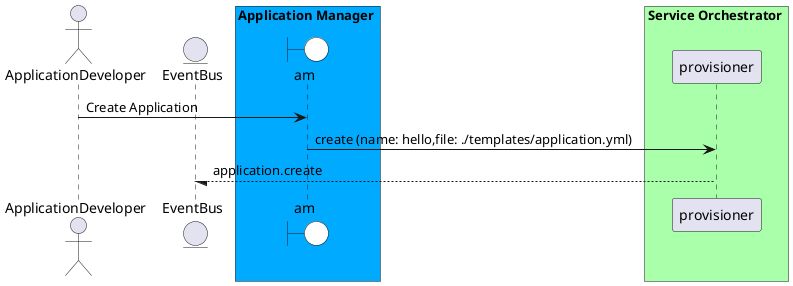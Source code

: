 @startuml

actor "ApplicationDeveloper"


entity EventBus

box Application Manager #00aaff
    boundary am #white
end box


box Service Orchestrator #aaffaa
            participant provisioner
    end box


"ApplicationDeveloper" -> am: Create Application

    am -> "provisioner": create (name: hello,file: ./templates/application.yml)

    "provisioner" --/ EventBus: application.create



@enduml
